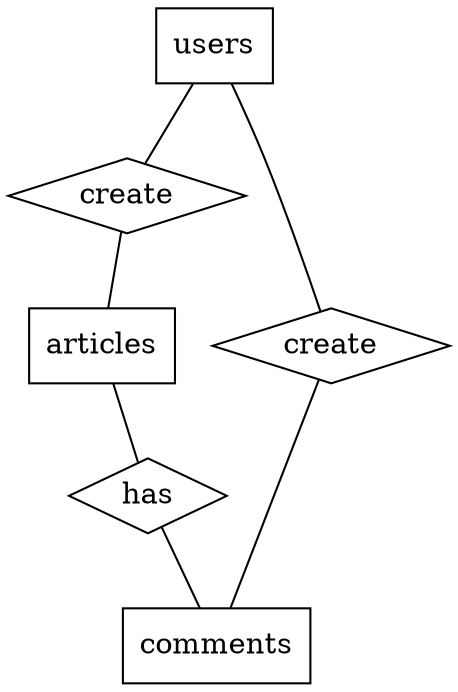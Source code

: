 /*
  Record-based Nodes
  http://www.graphviz.org/content/node-shapes#record
  dot -Tpng class.dot -o class.png
*/

graph db_blog {
  node [shape=box];
  users [label="users"]
  articles [label="articles"]
  comments [label="comments"]

  node [shape=diamond];
  has0 [label="create"]
  has1 [label="has"]
  has2 [label="create"]

  users -- has0 -- articles -- has1 -- comments
  users -- has2 -- comments
}
